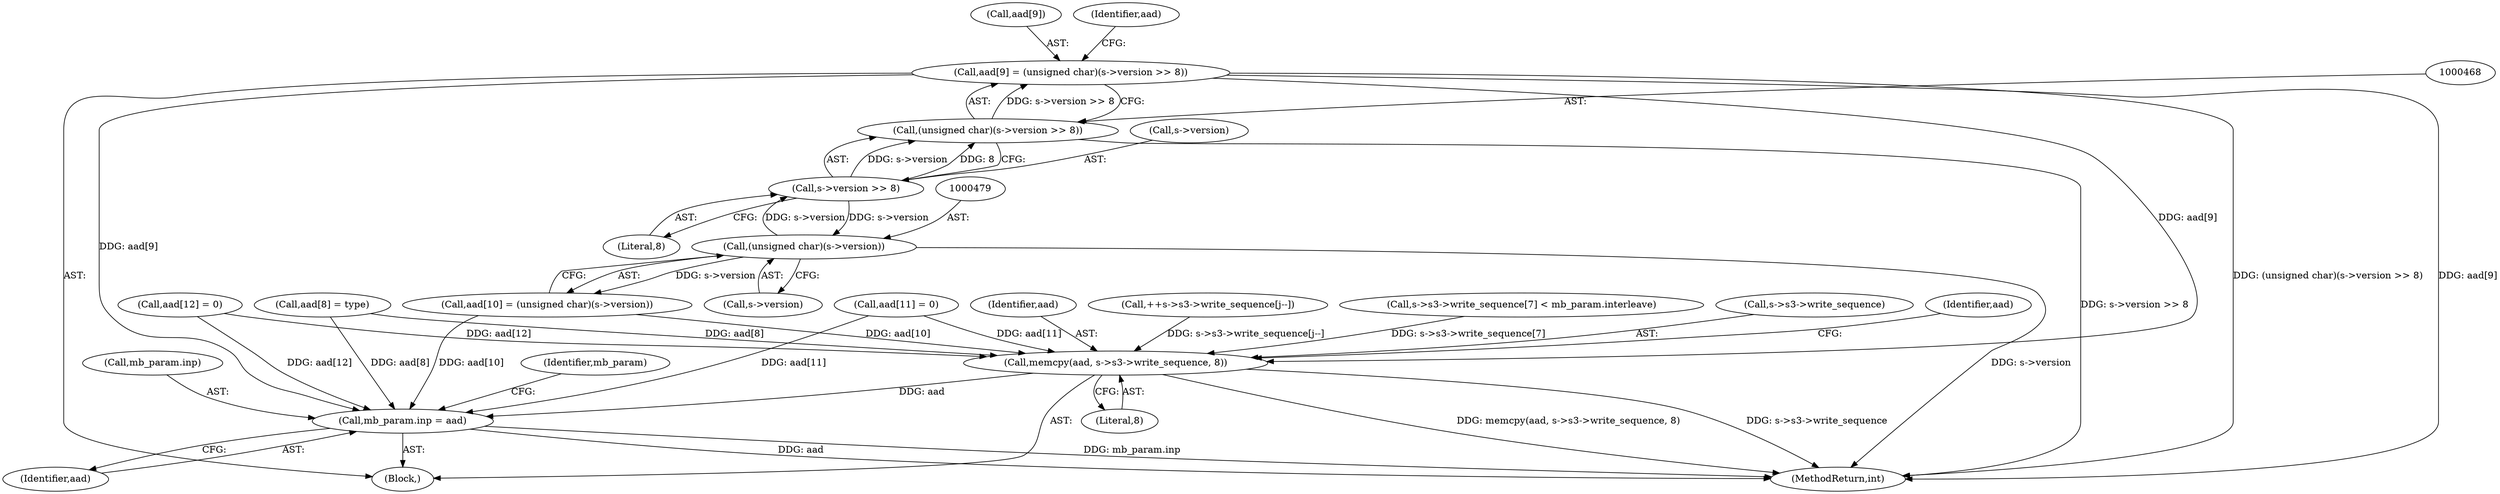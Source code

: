 digraph "0_openssl_77c77f0a1b9f15b869ca3342186dfbedd1119d0e@array" {
"1000463" [label="(Call,aad[9] = (unsigned char)(s->version >> 8))"];
"1000467" [label="(Call,(unsigned char)(s->version >> 8))"];
"1000469" [label="(Call,s->version >> 8)"];
"1000478" [label="(Call,(unsigned char)(s->version))"];
"1000450" [label="(Call,memcpy(aad, s->s3->write_sequence, 8))"];
"1000498" [label="(Call,mb_param.inp = aad)"];
"1000498" [label="(Call,mb_param.inp = aad)"];
"1000464" [label="(Call,aad[9])"];
"1000451" [label="(Identifier,aad)"];
"1000476" [label="(Identifier,aad)"];
"1000478" [label="(Call,(unsigned char)(s->version))"];
"1000611" [label="(Call,++s->s3->write_sequence[j--])"];
"1000502" [label="(Identifier,aad)"];
"1000467" [label="(Call,(unsigned char)(s->version >> 8))"];
"1000382" [label="(Block,)"];
"1000450" [label="(Call,memcpy(aad, s->s3->write_sequence, 8))"];
"1000473" [label="(Literal,8)"];
"1000589" [label="(Call,s->s3->write_sequence[7] < mb_param.interleave)"];
"1000845" [label="(MethodReturn,int)"];
"1000483" [label="(Call,aad[11] = 0)"];
"1000474" [label="(Call,aad[10] = (unsigned char)(s->version))"];
"1000469" [label="(Call,s->version >> 8)"];
"1000457" [label="(Literal,8)"];
"1000452" [label="(Call,s->s3->write_sequence)"];
"1000458" [label="(Call,aad[8] = type)"];
"1000470" [label="(Call,s->version)"];
"1000460" [label="(Identifier,aad)"];
"1000480" [label="(Call,s->version)"];
"1000488" [label="(Call,aad[12] = 0)"];
"1000505" [label="(Identifier,mb_param)"];
"1000463" [label="(Call,aad[9] = (unsigned char)(s->version >> 8))"];
"1000499" [label="(Call,mb_param.inp)"];
"1000463" -> "1000382"  [label="AST: "];
"1000463" -> "1000467"  [label="CFG: "];
"1000464" -> "1000463"  [label="AST: "];
"1000467" -> "1000463"  [label="AST: "];
"1000476" -> "1000463"  [label="CFG: "];
"1000463" -> "1000845"  [label="DDG: (unsigned char)(s->version >> 8)"];
"1000463" -> "1000845"  [label="DDG: aad[9]"];
"1000463" -> "1000450"  [label="DDG: aad[9]"];
"1000467" -> "1000463"  [label="DDG: s->version >> 8"];
"1000463" -> "1000498"  [label="DDG: aad[9]"];
"1000467" -> "1000469"  [label="CFG: "];
"1000468" -> "1000467"  [label="AST: "];
"1000469" -> "1000467"  [label="AST: "];
"1000467" -> "1000845"  [label="DDG: s->version >> 8"];
"1000469" -> "1000467"  [label="DDG: s->version"];
"1000469" -> "1000467"  [label="DDG: 8"];
"1000469" -> "1000473"  [label="CFG: "];
"1000470" -> "1000469"  [label="AST: "];
"1000473" -> "1000469"  [label="AST: "];
"1000478" -> "1000469"  [label="DDG: s->version"];
"1000469" -> "1000478"  [label="DDG: s->version"];
"1000478" -> "1000474"  [label="AST: "];
"1000478" -> "1000480"  [label="CFG: "];
"1000479" -> "1000478"  [label="AST: "];
"1000480" -> "1000478"  [label="AST: "];
"1000474" -> "1000478"  [label="CFG: "];
"1000478" -> "1000845"  [label="DDG: s->version"];
"1000478" -> "1000474"  [label="DDG: s->version"];
"1000450" -> "1000382"  [label="AST: "];
"1000450" -> "1000457"  [label="CFG: "];
"1000451" -> "1000450"  [label="AST: "];
"1000452" -> "1000450"  [label="AST: "];
"1000457" -> "1000450"  [label="AST: "];
"1000460" -> "1000450"  [label="CFG: "];
"1000450" -> "1000845"  [label="DDG: memcpy(aad, s->s3->write_sequence, 8)"];
"1000450" -> "1000845"  [label="DDG: s->s3->write_sequence"];
"1000458" -> "1000450"  [label="DDG: aad[8]"];
"1000488" -> "1000450"  [label="DDG: aad[12]"];
"1000474" -> "1000450"  [label="DDG: aad[10]"];
"1000483" -> "1000450"  [label="DDG: aad[11]"];
"1000589" -> "1000450"  [label="DDG: s->s3->write_sequence[7]"];
"1000611" -> "1000450"  [label="DDG: s->s3->write_sequence[j--]"];
"1000450" -> "1000498"  [label="DDG: aad"];
"1000498" -> "1000382"  [label="AST: "];
"1000498" -> "1000502"  [label="CFG: "];
"1000499" -> "1000498"  [label="AST: "];
"1000502" -> "1000498"  [label="AST: "];
"1000505" -> "1000498"  [label="CFG: "];
"1000498" -> "1000845"  [label="DDG: aad"];
"1000498" -> "1000845"  [label="DDG: mb_param.inp"];
"1000458" -> "1000498"  [label="DDG: aad[8]"];
"1000488" -> "1000498"  [label="DDG: aad[12]"];
"1000474" -> "1000498"  [label="DDG: aad[10]"];
"1000483" -> "1000498"  [label="DDG: aad[11]"];
}
